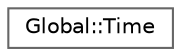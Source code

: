 digraph "Graphical Class Hierarchy"
{
 // LATEX_PDF_SIZE
  bgcolor="transparent";
  edge [fontname=Helvetica,fontsize=10,labelfontname=Helvetica,labelfontsize=10];
  node [fontname=Helvetica,fontsize=10,shape=box,height=0.2,width=0.4];
  rankdir="LR";
  Node0 [id="Node000000",label="Global::Time",height=0.2,width=0.4,color="grey40", fillcolor="white", style="filled",URL="$class_global_1_1_time.html",tooltip=" "];
}
